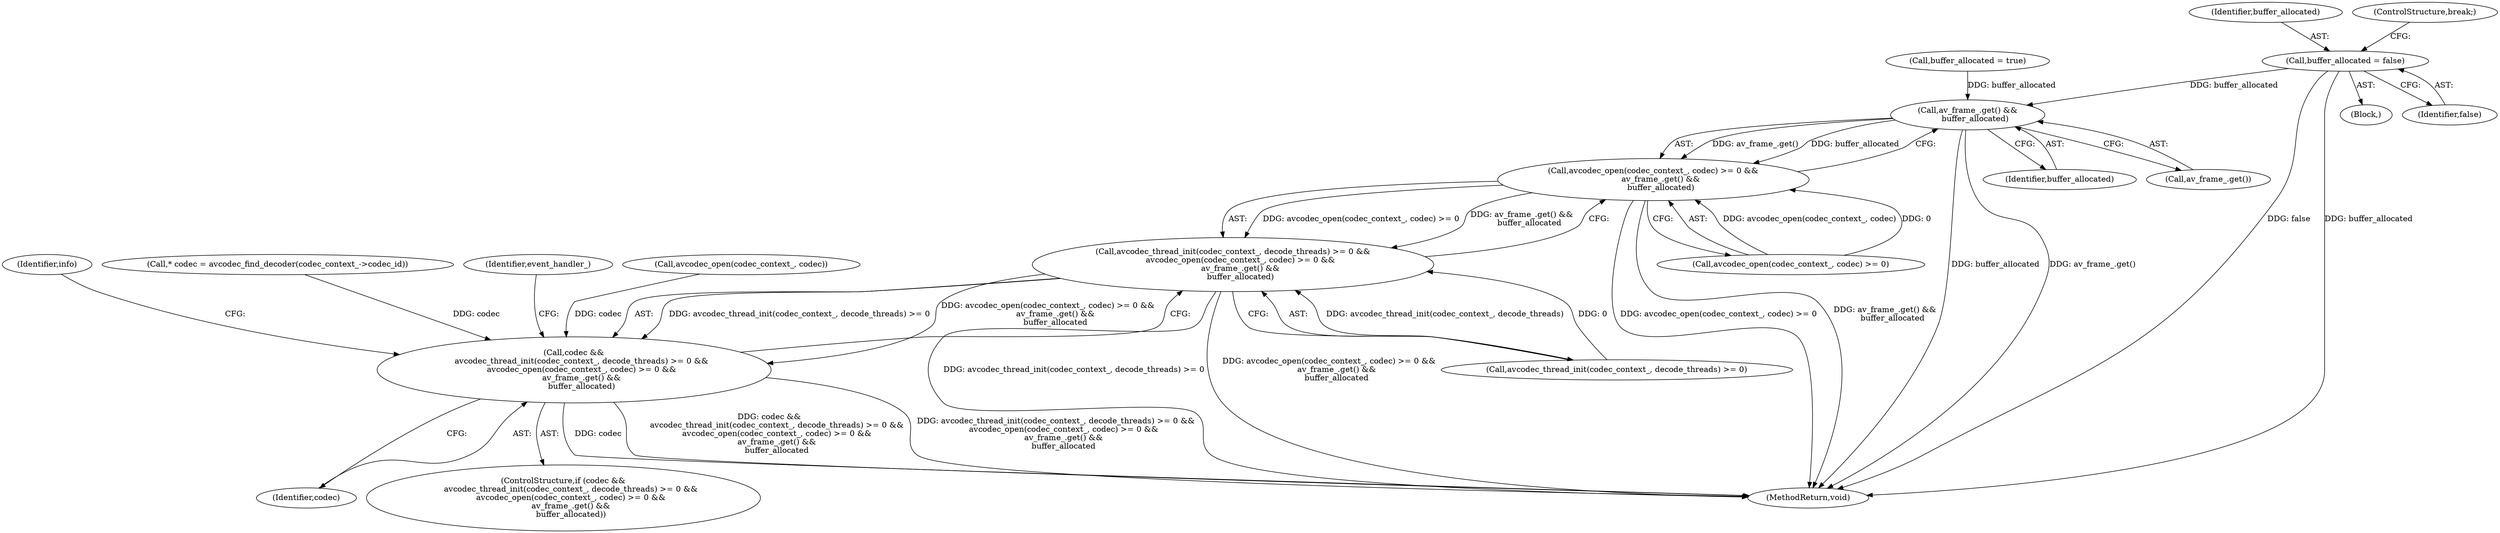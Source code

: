 digraph "0_Chrome_d304b5ec1b16766ea2cb552a27dc14df848d6a0e@API" {
"1000299" [label="(Call,buffer_allocated = false)"];
"1000320" [label="(Call,av_frame_.get() &&\n      buffer_allocated)"];
"1000314" [label="(Call,avcodec_open(codec_context_, codec) >= 0 &&\n      av_frame_.get() &&\n      buffer_allocated)"];
"1000308" [label="(Call,avcodec_thread_init(codec_context_, decode_threads) >= 0 &&\n      avcodec_open(codec_context_, codec) >= 0 &&\n      av_frame_.get() &&\n      buffer_allocated)"];
"1000306" [label="(Call,codec &&\n      avcodec_thread_init(codec_context_, decode_threads) >= 0 &&\n      avcodec_open(codec_context_, codec) >= 0 &&\n      av_frame_.get() &&\n      buffer_allocated)"];
"1000306" [label="(Call,codec &&\n      avcodec_thread_init(codec_context_, decode_threads) >= 0 &&\n      avcodec_open(codec_context_, codec) >= 0 &&\n      av_frame_.get() &&\n      buffer_allocated)"];
"1000334" [label="(MethodReturn,void)"];
"1000314" [label="(Call,avcodec_open(codec_context_, codec) >= 0 &&\n      av_frame_.get() &&\n      buffer_allocated)"];
"1000322" [label="(Identifier,buffer_allocated)"];
"1000321" [label="(Call,av_frame_.get())"];
"1000271" [label="(Call,buffer_allocated = true)"];
"1000300" [label="(Identifier,buffer_allocated)"];
"1000298" [label="(Block,)"];
"1000320" [label="(Call,av_frame_.get() &&\n      buffer_allocated)"];
"1000307" [label="(Identifier,codec)"];
"1000326" [label="(Identifier,info)"];
"1000186" [label="(Call,* codec = avcodec_find_decoder(codec_context_->codec_id))"];
"1000301" [label="(Identifier,false)"];
"1000315" [label="(Call,avcodec_open(codec_context_, codec) >= 0)"];
"1000308" [label="(Call,avcodec_thread_init(codec_context_, decode_threads) >= 0 &&\n      avcodec_open(codec_context_, codec) >= 0 &&\n      av_frame_.get() &&\n      buffer_allocated)"];
"1000302" [label="(ControlStructure,break;)"];
"1000299" [label="(Call,buffer_allocated = false)"];
"1000330" [label="(Identifier,event_handler_)"];
"1000305" [label="(ControlStructure,if (codec &&\n      avcodec_thread_init(codec_context_, decode_threads) >= 0 &&\n      avcodec_open(codec_context_, codec) >= 0 &&\n      av_frame_.get() &&\n      buffer_allocated))"];
"1000316" [label="(Call,avcodec_open(codec_context_, codec))"];
"1000309" [label="(Call,avcodec_thread_init(codec_context_, decode_threads) >= 0)"];
"1000299" -> "1000298"  [label="AST: "];
"1000299" -> "1000301"  [label="CFG: "];
"1000300" -> "1000299"  [label="AST: "];
"1000301" -> "1000299"  [label="AST: "];
"1000302" -> "1000299"  [label="CFG: "];
"1000299" -> "1000334"  [label="DDG: false"];
"1000299" -> "1000334"  [label="DDG: buffer_allocated"];
"1000299" -> "1000320"  [label="DDG: buffer_allocated"];
"1000320" -> "1000314"  [label="AST: "];
"1000320" -> "1000321"  [label="CFG: "];
"1000320" -> "1000322"  [label="CFG: "];
"1000321" -> "1000320"  [label="AST: "];
"1000322" -> "1000320"  [label="AST: "];
"1000314" -> "1000320"  [label="CFG: "];
"1000320" -> "1000334"  [label="DDG: buffer_allocated"];
"1000320" -> "1000334"  [label="DDG: av_frame_.get()"];
"1000320" -> "1000314"  [label="DDG: av_frame_.get()"];
"1000320" -> "1000314"  [label="DDG: buffer_allocated"];
"1000271" -> "1000320"  [label="DDG: buffer_allocated"];
"1000314" -> "1000308"  [label="AST: "];
"1000314" -> "1000315"  [label="CFG: "];
"1000315" -> "1000314"  [label="AST: "];
"1000308" -> "1000314"  [label="CFG: "];
"1000314" -> "1000334"  [label="DDG: avcodec_open(codec_context_, codec) >= 0"];
"1000314" -> "1000334"  [label="DDG: av_frame_.get() &&\n      buffer_allocated"];
"1000314" -> "1000308"  [label="DDG: avcodec_open(codec_context_, codec) >= 0"];
"1000314" -> "1000308"  [label="DDG: av_frame_.get() &&\n      buffer_allocated"];
"1000315" -> "1000314"  [label="DDG: avcodec_open(codec_context_, codec)"];
"1000315" -> "1000314"  [label="DDG: 0"];
"1000308" -> "1000306"  [label="AST: "];
"1000308" -> "1000309"  [label="CFG: "];
"1000309" -> "1000308"  [label="AST: "];
"1000306" -> "1000308"  [label="CFG: "];
"1000308" -> "1000334"  [label="DDG: avcodec_thread_init(codec_context_, decode_threads) >= 0"];
"1000308" -> "1000334"  [label="DDG: avcodec_open(codec_context_, codec) >= 0 &&\n      av_frame_.get() &&\n      buffer_allocated"];
"1000308" -> "1000306"  [label="DDG: avcodec_thread_init(codec_context_, decode_threads) >= 0"];
"1000308" -> "1000306"  [label="DDG: avcodec_open(codec_context_, codec) >= 0 &&\n      av_frame_.get() &&\n      buffer_allocated"];
"1000309" -> "1000308"  [label="DDG: avcodec_thread_init(codec_context_, decode_threads)"];
"1000309" -> "1000308"  [label="DDG: 0"];
"1000306" -> "1000305"  [label="AST: "];
"1000306" -> "1000307"  [label="CFG: "];
"1000307" -> "1000306"  [label="AST: "];
"1000326" -> "1000306"  [label="CFG: "];
"1000330" -> "1000306"  [label="CFG: "];
"1000306" -> "1000334"  [label="DDG: codec"];
"1000306" -> "1000334"  [label="DDG: codec &&\n      avcodec_thread_init(codec_context_, decode_threads) >= 0 &&\n      avcodec_open(codec_context_, codec) >= 0 &&\n      av_frame_.get() &&\n      buffer_allocated"];
"1000306" -> "1000334"  [label="DDG: avcodec_thread_init(codec_context_, decode_threads) >= 0 &&\n      avcodec_open(codec_context_, codec) >= 0 &&\n      av_frame_.get() &&\n      buffer_allocated"];
"1000186" -> "1000306"  [label="DDG: codec"];
"1000316" -> "1000306"  [label="DDG: codec"];
}
